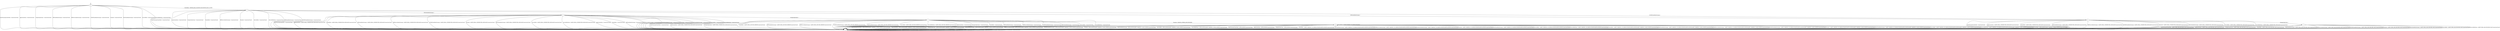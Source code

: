 digraph "" {
	graph [configurations="1.0.0-TLS10|1.2.1-TLS10|1.3.0-TLS10|2.0.0-TLS10|2.10.0-TLS10|2.11.0-TLS10"];
	node [label="\N"];
	__start0	[feature=True,
		label="",
		shape=none];
	b	[feature=True];
	__start0 -> b	[key=0];
	c	[feature="1.0.0-TLS10|1.2.1-TLS10|1.3.0-TLS10|2.0.0-TLS10|2.10.0-TLS10|2.11.0-TLS10"];
	b -> c	[key=0,
		feature="1.0.0-TLS10|1.2.1-TLS10|1.3.0-TLS10|2.0.0-TLS10|2.10.0-TLS10|2.11.0-TLS10",
		label="AlertWarningCloseNotify / ConnectionClosed"];
	b -> c	[key=1,
		feature="1.0.0-TLS10|1.2.1-TLS10|1.3.0-TLS10|2.0.0-TLS10|2.10.0-TLS10|2.11.0-TLS10",
		label="ApplicationData / ConnectionClosed"];
	b -> c	[key=2,
		feature="1.0.0-TLS10|1.2.1-TLS10|1.3.0-TLS10|2.0.0-TLS10|2.10.0-TLS10|2.11.0-TLS10",
		label="ChangeCipherSpec / ConnectionClosed"];
	b -> c	[key=3,
		feature="1.0.0-TLS10|1.2.1-TLS10|1.3.0-TLS10|2.0.0-TLS10|2.10.0-TLS10|2.11.0-TLS10",
		label="DHClientKeyExchange / ConnectionClosed"];
	b -> c	[key=4,
		feature="1.0.0-TLS10|1.2.1-TLS10|1.3.0-TLS10|2.0.0-TLS10|2.10.0-TLS10|2.11.0-TLS10",
		label="DHEServerKeyExchange / ConnectionClosed"];
	b -> c	[key=5,
		feature="1.0.0-TLS10|1.2.1-TLS10|1.3.0-TLS10|2.0.0-TLS10|2.10.0-TLS10|2.11.0-TLS10",
		label="ECDHClientKeyExchange / ConnectionClosed"];
	b -> c	[key=6,
		feature="1.0.0-TLS10|1.2.1-TLS10|1.3.0-TLS10|2.0.0-TLS10|2.10.0-TLS10|2.11.0-TLS10",
		label="Finished / ConnectionClosed"];
	b -> c	[key=7,
		feature="1.0.0-TLS10|1.2.1-TLS10|1.3.0-TLS10|2.0.0-TLS10|2.10.0-TLS10|2.11.0-TLS10",
		label="RSAClientKeyExchange / ConnectionClosed"];
	b -> c	[key=8,
		feature="1.0.0-TLS10|1.2.1-TLS10|1.3.0-TLS10|2.0.0-TLS10|2.10.0-TLS10|2.11.0-TLS10",
		label="ServerHello / ConnectionClosed"];
	b -> c	[key=9,
		feature="1.0.0-TLS10|1.2.1-TLS10|1.3.0-TLS10|2.0.0-TLS10|2.10.0-TLS10|2.11.0-TLS10",
		label="ServerHelloDone / ConnectionClosed"];
	d	[feature="1.0.0-TLS10|1.2.1-TLS10|1.3.0-TLS10|2.0.0-TLS10|2.10.0-TLS10|2.11.0-TLS10"];
	b -> d	[key=0,
		feature="1.0.0-TLS10|1.2.1-TLS10|1.3.0-TLS10|2.0.0-TLS10|2.10.0-TLS10|2.11.0-TLS10",
		label="ClientHello / SERVER_HELLO|CERTIFICATE|SERVER_HELLO_DONE"];
	c -> c	[key=0,
		feature="1.0.0-TLS10|1.2.1-TLS10|1.3.0-TLS10|2.0.0-TLS10|2.10.0-TLS10|2.11.0-TLS10",
		label="AlertWarningCloseNotify / ConnectionClosed"];
	c -> c	[key=1,
		feature="1.0.0-TLS10|1.2.1-TLS10|1.3.0-TLS10|2.0.0-TLS10|2.10.0-TLS10|2.11.0-TLS10",
		label="ApplicationData / ConnectionClosed"];
	c -> c	[key=2,
		feature="1.0.0-TLS10|1.2.1-TLS10|1.3.0-TLS10|2.0.0-TLS10|2.10.0-TLS10|2.11.0-TLS10",
		label="ChangeCipherSpec / ConnectionClosed"];
	c -> c	[key=3,
		feature="1.0.0-TLS10|1.2.1-TLS10|1.3.0-TLS10|2.0.0-TLS10|2.10.0-TLS10|2.11.0-TLS10",
		label="ClientHello / ConnectionClosed"];
	c -> c	[key=4,
		feature="1.0.0-TLS10|1.2.1-TLS10|1.3.0-TLS10|2.0.0-TLS10|2.10.0-TLS10|2.11.0-TLS10",
		label="DHClientKeyExchange / ConnectionClosed"];
	c -> c	[key=5,
		feature="1.0.0-TLS10|1.2.1-TLS10|1.3.0-TLS10|2.0.0-TLS10|2.10.0-TLS10|2.11.0-TLS10",
		label="DHEServerKeyExchange / ConnectionClosed"];
	c -> c	[key=6,
		feature="1.0.0-TLS10|1.2.1-TLS10|1.3.0-TLS10|2.0.0-TLS10|2.10.0-TLS10|2.11.0-TLS10",
		label="ECDHClientKeyExchange / ConnectionClosed"];
	c -> c	[key=7,
		feature="1.0.0-TLS10|1.2.1-TLS10|1.3.0-TLS10|2.0.0-TLS10|2.10.0-TLS10|2.11.0-TLS10",
		label="Finished / ConnectionClosed"];
	c -> c	[key=8,
		feature="1.0.0-TLS10|1.2.1-TLS10|1.3.0-TLS10|2.0.0-TLS10|2.10.0-TLS10|2.11.0-TLS10",
		label="RSAClientKeyExchange / ConnectionClosed"];
	c -> c	[key=9,
		feature="1.0.0-TLS10|1.2.1-TLS10|1.3.0-TLS10|2.0.0-TLS10|2.10.0-TLS10|2.11.0-TLS10",
		label="ServerHello / ConnectionClosed"];
	c -> c	[key=10,
		feature="1.0.0-TLS10|1.2.1-TLS10|1.3.0-TLS10|2.0.0-TLS10|2.10.0-TLS10|2.11.0-TLS10",
		label="ServerHelloDone / ConnectionClosed"];
	d -> c	[key=0,
		feature="1.0.0-TLS10|1.2.1-TLS10|1.3.0-TLS10|2.0.0-TLS10|2.10.0-TLS10|2.11.0-TLS10",
		label="AlertWarningCloseNotify / ConnectionClosed"];
	d -> c	[key=1,
		feature="1.0.0-TLS10|1.2.1-TLS10|1.3.0-TLS10|2.0.0-TLS10|2.10.0-TLS10|2.11.0-TLS10",
		label="ApplicationData / ConnectionClosed"];
	d -> c	[key=2,
		feature="1.0.0-TLS10|1.2.1-TLS10|1.3.0-TLS10|2.0.0-TLS10|2.10.0-TLS10|2.11.0-TLS10",
		label="ChangeCipherSpec / ConnectionClosed"];
	d -> c	[key=3,
		feature="1.0.0-TLS10|1.2.1-TLS10|1.3.0-TLS10|2.0.0-TLS10|2.10.0-TLS10|2.11.0-TLS10",
		label="ClientHello / ConnectionClosed"];
	d -> c	[key=4,
		feature="1.0.0-TLS10|1.2.1-TLS10|1.3.0-TLS10|2.0.0-TLS10|2.10.0-TLS10|2.11.0-TLS10",
		label="DHEServerKeyExchange / ConnectionClosed"];
	d -> c	[key=5,
		feature="1.0.0-TLS10|1.2.1-TLS10|1.3.0-TLS10|2.0.0-TLS10|2.10.0-TLS10|2.11.0-TLS10",
		label="Finished / ConnectionClosed"];
	d -> c	[key=6,
		feature="1.0.0-TLS10|1.2.1-TLS10|1.3.0-TLS10|2.0.0-TLS10|2.10.0-TLS10|2.11.0-TLS10",
		label="ServerHello / ConnectionClosed"];
	d -> c	[key=7,
		feature="1.0.0-TLS10|1.2.1-TLS10|1.3.0-TLS10|2.0.0-TLS10|2.10.0-TLS10|2.11.0-TLS10",
		label="ServerHelloDone / ConnectionClosed"];
	d -> c	[key=8,
		feature="1.0.0-TLS10|1.2.1-TLS10|1.3.0-TLS10|2.0.0-TLS10|2.10.0-TLS10",
		label="DHClientKeyExchange / ConnectionClosed"];
	d -> c	[key=9,
		feature="1.0.0-TLS10|1.2.1-TLS10|1.3.0-TLS10|2.0.0-TLS10|2.10.0-TLS10",
		label="ECDHClientKeyExchange / ConnectionClosed"];
	e	[feature="1.0.0-TLS10|1.2.1-TLS10|1.3.0-TLS10|2.0.0-TLS10|2.10.0-TLS10|2.11.0-TLS10"];
	d -> e	[key=0,
		feature="1.0.0-TLS10|1.2.1-TLS10|1.3.0-TLS10|2.0.0-TLS10|2.10.0-TLS10|2.11.0-TLS10",
		label="RSAClientKeyExchange / -"];
	h	[feature="2.11.0-TLS10"];
	d -> h	[key=0,
		feature="2.11.0-TLS10",
		label="DHClientKeyExchange / -"];
	d -> h	[key=1,
		feature="2.11.0-TLS10",
		label="ECDHClientKeyExchange / -"];
	e -> c	[key=0,
		feature="1.0.0-TLS10|1.2.1-TLS10|1.3.0-TLS10|2.0.0-TLS10|2.10.0-TLS10|2.11.0-TLS10",
		label="AlertWarningCloseNotify / ConnectionClosed"];
	e -> c	[key=1,
		feature="2.10.0-TLS10|2.11.0-TLS10",
		label="ApplicationData / ALERT_FATAL_UNEXPECTED_MESSAGE|ConnectionClosed"];
	e -> c	[key=2,
		feature="2.10.0-TLS10|2.11.0-TLS10",
		label="ClientHello / ALERT_FATAL_UNEXPECTED_MESSAGE|ConnectionClosed"];
	e -> c	[key=3,
		feature="2.10.0-TLS10|2.11.0-TLS10",
		label="DHClientKeyExchange / ALERT_FATAL_UNEXPECTED_MESSAGE|ConnectionClosed"];
	e -> c	[key=4,
		feature="2.10.0-TLS10|2.11.0-TLS10",
		label="DHEServerKeyExchange / ALERT_FATAL_UNEXPECTED_MESSAGE|ConnectionClosed"];
	e -> c	[key=5,
		feature="2.10.0-TLS10|2.11.0-TLS10",
		label="ECDHClientKeyExchange / ALERT_FATAL_UNEXPECTED_MESSAGE|ConnectionClosed"];
	e -> c	[key=6,
		feature="2.10.0-TLS10|2.11.0-TLS10",
		label="Finished / ALERT_FATAL_UNEXPECTED_MESSAGE|ConnectionClosed"];
	e -> c	[key=7,
		feature="2.10.0-TLS10|2.11.0-TLS10",
		label="RSAClientKeyExchange / ALERT_FATAL_UNEXPECTED_MESSAGE|ConnectionClosed"];
	e -> c	[key=8,
		feature="2.10.0-TLS10|2.11.0-TLS10",
		label="ServerHello / ALERT_FATAL_UNEXPECTED_MESSAGE|ConnectionClosed"];
	e -> c	[key=9,
		feature="2.10.0-TLS10|2.11.0-TLS10",
		label="ServerHelloDone / ALERT_FATAL_UNEXPECTED_MESSAGE|ConnectionClosed"];
	e -> c	[key=10,
		feature="1.0.0-TLS10|1.2.1-TLS10|1.3.0-TLS10|2.0.0-TLS10",
		label="ApplicationData / ConnectionClosed"];
	e -> c	[key=11,
		feature="1.0.0-TLS10|1.2.1-TLS10|1.3.0-TLS10|2.0.0-TLS10",
		label="ClientHello / ConnectionClosed"];
	e -> c	[key=12,
		feature="1.0.0-TLS10|1.2.1-TLS10|1.3.0-TLS10|2.0.0-TLS10",
		label="DHClientKeyExchange / ConnectionClosed"];
	e -> c	[key=13,
		feature="1.0.0-TLS10|1.2.1-TLS10|1.3.0-TLS10|2.0.0-TLS10",
		label="DHEServerKeyExchange / ConnectionClosed"];
	e -> c	[key=14,
		feature="1.0.0-TLS10|1.2.1-TLS10|1.3.0-TLS10|2.0.0-TLS10",
		label="ECDHClientKeyExchange / ConnectionClosed"];
	e -> c	[key=15,
		feature="1.0.0-TLS10|1.2.1-TLS10|1.3.0-TLS10|2.0.0-TLS10",
		label="Finished / ConnectionClosed"];
	e -> c	[key=16,
		feature="1.0.0-TLS10|1.2.1-TLS10|1.3.0-TLS10|2.0.0-TLS10",
		label="RSAClientKeyExchange / ConnectionClosed"];
	e -> c	[key=17,
		feature="1.0.0-TLS10|1.2.1-TLS10|1.3.0-TLS10|2.0.0-TLS10",
		label="ServerHello / ConnectionClosed"];
	e -> c	[key=18,
		feature="1.0.0-TLS10|1.2.1-TLS10|1.3.0-TLS10|2.0.0-TLS10",
		label="ServerHelloDone / ConnectionClosed"];
	f	[feature="1.0.0-TLS10|1.2.1-TLS10|1.3.0-TLS10|2.0.0-TLS10|2.10.0-TLS10|2.11.0-TLS10"];
	e -> f	[key=0,
		feature="1.0.0-TLS10|1.2.1-TLS10|1.3.0-TLS10|2.0.0-TLS10|2.10.0-TLS10|2.11.0-TLS10",
		label="ChangeCipherSpec / -"];
	f -> c	[key=0,
		feature="1.0.0-TLS10|1.2.1-TLS10|1.3.0-TLS10|2.0.0-TLS10|2.10.0-TLS10|2.11.0-TLS10",
		label="AlertWarningCloseNotify / ConnectionClosed"];
	f -> c	[key=1,
		feature="2.10.0-TLS10|2.11.0-TLS10",
		label="ApplicationData / ALERT_FATAL_UNEXPECTED_MESSAGE|ConnectionClosed"];
	f -> c	[key=2,
		feature="2.10.0-TLS10|2.11.0-TLS10",
		label="ChangeCipherSpec / ALERT_FATAL_UNEXPECTED_MESSAGE|ConnectionClosed"];
	f -> c	[key=3,
		feature="2.10.0-TLS10|2.11.0-TLS10",
		label="ClientHello / ALERT_FATAL_DECODE_ERROR|ConnectionClosed"];
	f -> c	[key=4,
		feature="2.10.0-TLS10|2.11.0-TLS10",
		label="DHClientKeyExchange / ALERT_FATAL_DECODE_ERROR|ConnectionClosed"];
	f -> c	[key=5,
		feature="2.10.0-TLS10|2.11.0-TLS10",
		label="DHEServerKeyExchange / ALERT_FATAL_DECODE_ERROR|ConnectionClosed"];
	f -> c	[key=6,
		feature="2.10.0-TLS10|2.11.0-TLS10",
		label="ECDHClientKeyExchange / ALERT_FATAL_DECODE_ERROR|ConnectionClosed"];
	f -> c	[key=7,
		feature="2.10.0-TLS10|2.11.0-TLS10",
		label="RSAClientKeyExchange / ALERT_FATAL_DECODE_ERROR|ConnectionClosed"];
	f -> c	[key=8,
		feature="2.10.0-TLS10|2.11.0-TLS10",
		label="ServerHello / ALERT_FATAL_DECODE_ERROR|ConnectionClosed"];
	f -> c	[key=9,
		feature="2.10.0-TLS10|2.11.0-TLS10",
		label="ServerHelloDone / ALERT_FATAL_DECODE_ERROR|ConnectionClosed"];
	f -> c	[key=10,
		feature="1.0.0-TLS10|1.2.1-TLS10|1.3.0-TLS10|2.0.0-TLS10",
		label="ApplicationData / ConnectionClosed"];
	f -> c	[key=11,
		feature="1.0.0-TLS10|1.2.1-TLS10|1.3.0-TLS10|2.0.0-TLS10",
		label="ChangeCipherSpec / ConnectionClosed"];
	f -> c	[key=12,
		feature="1.0.0-TLS10|1.2.1-TLS10|1.3.0-TLS10|2.0.0-TLS10",
		label="ClientHello / ConnectionClosed"];
	f -> c	[key=13,
		feature="1.0.0-TLS10|1.2.1-TLS10|1.3.0-TLS10|2.0.0-TLS10",
		label="DHClientKeyExchange / ConnectionClosed"];
	f -> c	[key=14,
		feature="1.0.0-TLS10|1.2.1-TLS10|1.3.0-TLS10|2.0.0-TLS10",
		label="DHEServerKeyExchange / ConnectionClosed"];
	f -> c	[key=15,
		feature="1.0.0-TLS10|1.2.1-TLS10|1.3.0-TLS10|2.0.0-TLS10",
		label="ECDHClientKeyExchange / ConnectionClosed"];
	f -> c	[key=16,
		feature="1.0.0-TLS10|1.2.1-TLS10|1.3.0-TLS10|2.0.0-TLS10",
		label="RSAClientKeyExchange / ConnectionClosed"];
	f -> c	[key=17,
		feature="1.0.0-TLS10|1.2.1-TLS10|1.3.0-TLS10|2.0.0-TLS10",
		label="ServerHello / ConnectionClosed"];
	f -> c	[key=18,
		feature="1.0.0-TLS10|1.2.1-TLS10|1.3.0-TLS10|2.0.0-TLS10",
		label="ServerHelloDone / ConnectionClosed"];
	g	[feature="1.0.0-TLS10|1.2.1-TLS10|1.3.0-TLS10|2.0.0-TLS10|2.10.0-TLS10|2.11.0-TLS10"];
	f -> g	[key=0,
		feature="1.0.0-TLS10|1.2.1-TLS10|1.3.0-TLS10|2.0.0-TLS10|2.10.0-TLS10|2.11.0-TLS10",
		label="Finished / CHANGE_CIPHER_SPEC|FINISHED"];
	g -> c	[key=0,
		feature="1.0.0-TLS10|1.2.1-TLS10|2.0.0-TLS10|2.10.0-TLS10|2.11.0-TLS10",
		label="AlertWarningCloseNotify / APPLICATION|ALERT_WARNING_CLOSE_NOTIFY|ConnectionClosed"];
	g -> c	[key=1,
		feature="1.0.0-TLS10|1.2.1-TLS10|2.0.0-TLS10|2.10.0-TLS10|2.11.0-TLS10",
		label="ApplicationData / APPLICATION|ALERT_WARNING_CLOSE_NOTIFY|ConnectionClosed"];
	g -> c	[key=2,
		feature="1.0.0-TLS10|1.2.1-TLS10|2.0.0-TLS10|2.10.0-TLS10|2.11.0-TLS10",
		label="ChangeCipherSpec / APPLICATION|ALERT_WARNING_CLOSE_NOTIFY|ConnectionClosed"];
	g -> c	[key=3,
		feature="1.0.0-TLS10|2.0.0-TLS10|2.10.0-TLS10|2.11.0-TLS10",
		label="DHClientKeyExchange / APPLICATION|ALERT_WARNING_CLOSE_NOTIFY|ConnectionClosed"];
	g -> c	[key=4,
		feature="1.0.0-TLS10|2.0.0-TLS10|2.10.0-TLS10|2.11.0-TLS10",
		label="DHEServerKeyExchange / APPLICATION|ALERT_WARNING_CLOSE_NOTIFY|ConnectionClosed"];
	g -> c	[key=5,
		feature="1.0.0-TLS10|2.0.0-TLS10|2.10.0-TLS10|2.11.0-TLS10",
		label="ECDHClientKeyExchange / APPLICATION|ALERT_WARNING_CLOSE_NOTIFY|ConnectionClosed"];
	g -> c	[key=6,
		feature="1.0.0-TLS10|2.0.0-TLS10|2.10.0-TLS10|2.11.0-TLS10",
		label="Finished / APPLICATION|ALERT_WARNING_CLOSE_NOTIFY|ConnectionClosed"];
	g -> c	[key=7,
		feature="1.0.0-TLS10|2.0.0-TLS10|2.10.0-TLS10|2.11.0-TLS10",
		label="RSAClientKeyExchange / APPLICATION|ALERT_WARNING_CLOSE_NOTIFY|ConnectionClosed"];
	g -> c	[key=8,
		feature="1.0.0-TLS10|2.0.0-TLS10|2.10.0-TLS10|2.11.0-TLS10",
		label="ServerHello / APPLICATION|ALERT_WARNING_CLOSE_NOTIFY|ConnectionClosed"];
	g -> c	[key=9,
		feature="1.0.0-TLS10|2.0.0-TLS10|2.10.0-TLS10|2.11.0-TLS10",
		label="ServerHelloDone / APPLICATION|ALERT_WARNING_CLOSE_NOTIFY|ConnectionClosed"];
	g -> c	[key=10,
		feature="1.3.0-TLS10",
		label="AlertWarningCloseNotify / APPLICATION|ConnectionClosed"];
	g -> c	[key=11,
		feature="1.3.0-TLS10",
		label="ApplicationData / APPLICATION|ConnectionClosed"];
	g -> c	[key=12,
		feature="1.3.0-TLS10",
		label="ChangeCipherSpec / APPLICATION|ConnectionClosed"];
	g -> c	[key=13,
		feature="1.3.0-TLS10",
		label="ClientHello / ALERT_WARNING_NO_RENEGOTIATION|APPLICATION|ConnectionClosed"];
	g -> c	[key=14,
		feature="1.3.0-TLS10",
		label="DHClientKeyExchange / ALERT_WARNING_NO_RENEGOTIATION|APPLICATION|ConnectionClosed"];
	g -> c	[key=15,
		feature="1.3.0-TLS10",
		label="DHEServerKeyExchange / ALERT_WARNING_NO_RENEGOTIATION|APPLICATION|ConnectionClosed"];
	g -> c	[key=16,
		feature="1.3.0-TLS10",
		label="ECDHClientKeyExchange / ALERT_WARNING_NO_RENEGOTIATION|APPLICATION|ConnectionClosed"];
	g -> c	[key=17,
		feature="1.3.0-TLS10",
		label="Finished / ALERT_WARNING_NO_RENEGOTIATION|APPLICATION|ConnectionClosed"];
	g -> c	[key=18,
		feature="1.3.0-TLS10",
		label="RSAClientKeyExchange / ALERT_WARNING_NO_RENEGOTIATION|APPLICATION|ConnectionClosed"];
	g -> c	[key=19,
		feature="1.3.0-TLS10",
		label="ServerHello / ALERT_WARNING_NO_RENEGOTIATION|APPLICATION|ConnectionClosed"];
	g -> c	[key=20,
		feature="1.3.0-TLS10",
		label="ServerHelloDone / ALERT_WARNING_NO_RENEGOTIATION|APPLICATION|ConnectionClosed"];
	g -> c	[key=21,
		feature="1.2.1-TLS10",
		label="ClientHello / ALERT_WARNING_NO_RENEGOTIATION|APPLICATION|ALERT_WARNING_CLOSE_NOTIFY|ConnectionClosed"];
	g -> c	[key=22,
		feature="1.2.1-TLS10",
		label="DHClientKeyExchange / ALERT_WARNING_NO_RENEGOTIATION|APPLICATION|ALERT_WARNING_CLOSE_NOTIFY|ConnectionClosed"];
	g -> c	[key=23,
		feature="1.2.1-TLS10",
		label="DHEServerKeyExchange / ALERT_WARNING_NO_RENEGOTIATION|APPLICATION|ALERT_WARNING_CLOSE_NOTIFY|ConnectionClosed"];
	g -> c	[key=24,
		feature="1.2.1-TLS10",
		label="ECDHClientKeyExchange / ALERT_WARNING_NO_RENEGOTIATION|APPLICATION|ALERT_WARNING_CLOSE_NOTIFY|ConnectionClosed"];
	g -> c	[key=25,
		feature="1.2.1-TLS10",
		label="Finished / ALERT_WARNING_NO_RENEGOTIATION|APPLICATION|ALERT_WARNING_CLOSE_NOTIFY|ConnectionClosed"];
	g -> c	[key=26,
		feature="1.2.1-TLS10",
		label="RSAClientKeyExchange / ALERT_WARNING_NO_RENEGOTIATION|APPLICATION|ALERT_WARNING_CLOSE_NOTIFY|ConnectionClosed"];
	g -> c	[key=27,
		feature="1.2.1-TLS10",
		label="ServerHello / ALERT_WARNING_NO_RENEGOTIATION|APPLICATION|ALERT_WARNING_CLOSE_NOTIFY|ConnectionClosed"];
	g -> c	[key=28,
		feature="1.2.1-TLS10",
		label="ServerHelloDone / ALERT_WARNING_NO_RENEGOTIATION|APPLICATION|ALERT_WARNING_CLOSE_NOTIFY|ConnectionClosed"];
	g -> c	[key=29,
		feature="1.0.0-TLS10",
		label="ClientHello / APPLICATION|ALERT_WARNING_CLOSE_NOTIFY|ConnectionClosed"];
	g -> g	[key=0,
		feature="2.0.0-TLS10|2.10.0-TLS10|2.11.0-TLS10",
		label="ClientHello / ALERT_WARNING_NO_RENEGOTIATION"];
	h -> c	[key=0,
		feature="2.11.0-TLS10",
		label="AlertWarningCloseNotify / ConnectionClosed"];
	h -> c	[key=1,
		feature="2.11.0-TLS10",
		label="ApplicationData / ALERT_FATAL_UNEXPECTED_MESSAGE|ConnectionClosed"];
	h -> c	[key=2,
		feature="2.11.0-TLS10",
		label="ClientHello / ALERT_FATAL_UNEXPECTED_MESSAGE|ConnectionClosed"];
	h -> c	[key=3,
		feature="2.11.0-TLS10",
		label="DHClientKeyExchange / ALERT_FATAL_UNEXPECTED_MESSAGE|ConnectionClosed"];
	h -> c	[key=4,
		feature="2.11.0-TLS10",
		label="DHEServerKeyExchange / ALERT_FATAL_UNEXPECTED_MESSAGE|ConnectionClosed"];
	h -> c	[key=5,
		feature="2.11.0-TLS10",
		label="ECDHClientKeyExchange / ALERT_FATAL_UNEXPECTED_MESSAGE|ConnectionClosed"];
	h -> c	[key=6,
		feature="2.11.0-TLS10",
		label="Finished / ALERT_FATAL_UNEXPECTED_MESSAGE|ConnectionClosed"];
	h -> c	[key=7,
		feature="2.11.0-TLS10",
		label="RSAClientKeyExchange / ALERT_FATAL_UNEXPECTED_MESSAGE|ConnectionClosed"];
	h -> c	[key=8,
		feature="2.11.0-TLS10",
		label="ServerHello / ALERT_FATAL_UNEXPECTED_MESSAGE|ConnectionClosed"];
	h -> c	[key=9,
		feature="2.11.0-TLS10",
		label="ServerHelloDone / ALERT_FATAL_UNEXPECTED_MESSAGE|ConnectionClosed"];
	i	[feature="2.11.0-TLS10"];
	h -> i	[key=0,
		feature="2.11.0-TLS10",
		label="ChangeCipherSpec / -"];
	i -> c	[key=0,
		feature="2.11.0-TLS10",
		label="AlertWarningCloseNotify / ALERT_FATAL_BAD_RECORD_MAC|ConnectionClosed"];
	i -> c	[key=1,
		feature="2.11.0-TLS10",
		label="ApplicationData / ALERT_FATAL_BAD_RECORD_MAC|ConnectionClosed"];
	i -> c	[key=2,
		feature="2.11.0-TLS10",
		label="ChangeCipherSpec / ALERT_FATAL_BAD_RECORD_MAC|ConnectionClosed"];
	i -> c	[key=3,
		feature="2.11.0-TLS10",
		label="ClientHello / ALERT_FATAL_BAD_RECORD_MAC|ConnectionClosed"];
	i -> c	[key=4,
		feature="2.11.0-TLS10",
		label="DHClientKeyExchange / ALERT_FATAL_BAD_RECORD_MAC|ConnectionClosed"];
	i -> c	[key=5,
		feature="2.11.0-TLS10",
		label="DHEServerKeyExchange / ALERT_FATAL_BAD_RECORD_MAC|ConnectionClosed"];
	i -> c	[key=6,
		feature="2.11.0-TLS10",
		label="ECDHClientKeyExchange / ALERT_FATAL_BAD_RECORD_MAC|ConnectionClosed"];
	i -> c	[key=7,
		feature="2.11.0-TLS10",
		label="Finished / ALERT_FATAL_BAD_RECORD_MAC|ConnectionClosed"];
	i -> c	[key=8,
		feature="2.11.0-TLS10",
		label="RSAClientKeyExchange / ALERT_FATAL_BAD_RECORD_MAC|ConnectionClosed"];
	i -> c	[key=9,
		feature="2.11.0-TLS10",
		label="ServerHello / ALERT_FATAL_BAD_RECORD_MAC|ConnectionClosed"];
	i -> c	[key=10,
		feature="2.11.0-TLS10",
		label="ServerHelloDone / ALERT_FATAL_BAD_RECORD_MAC|ConnectionClosed"];
}

